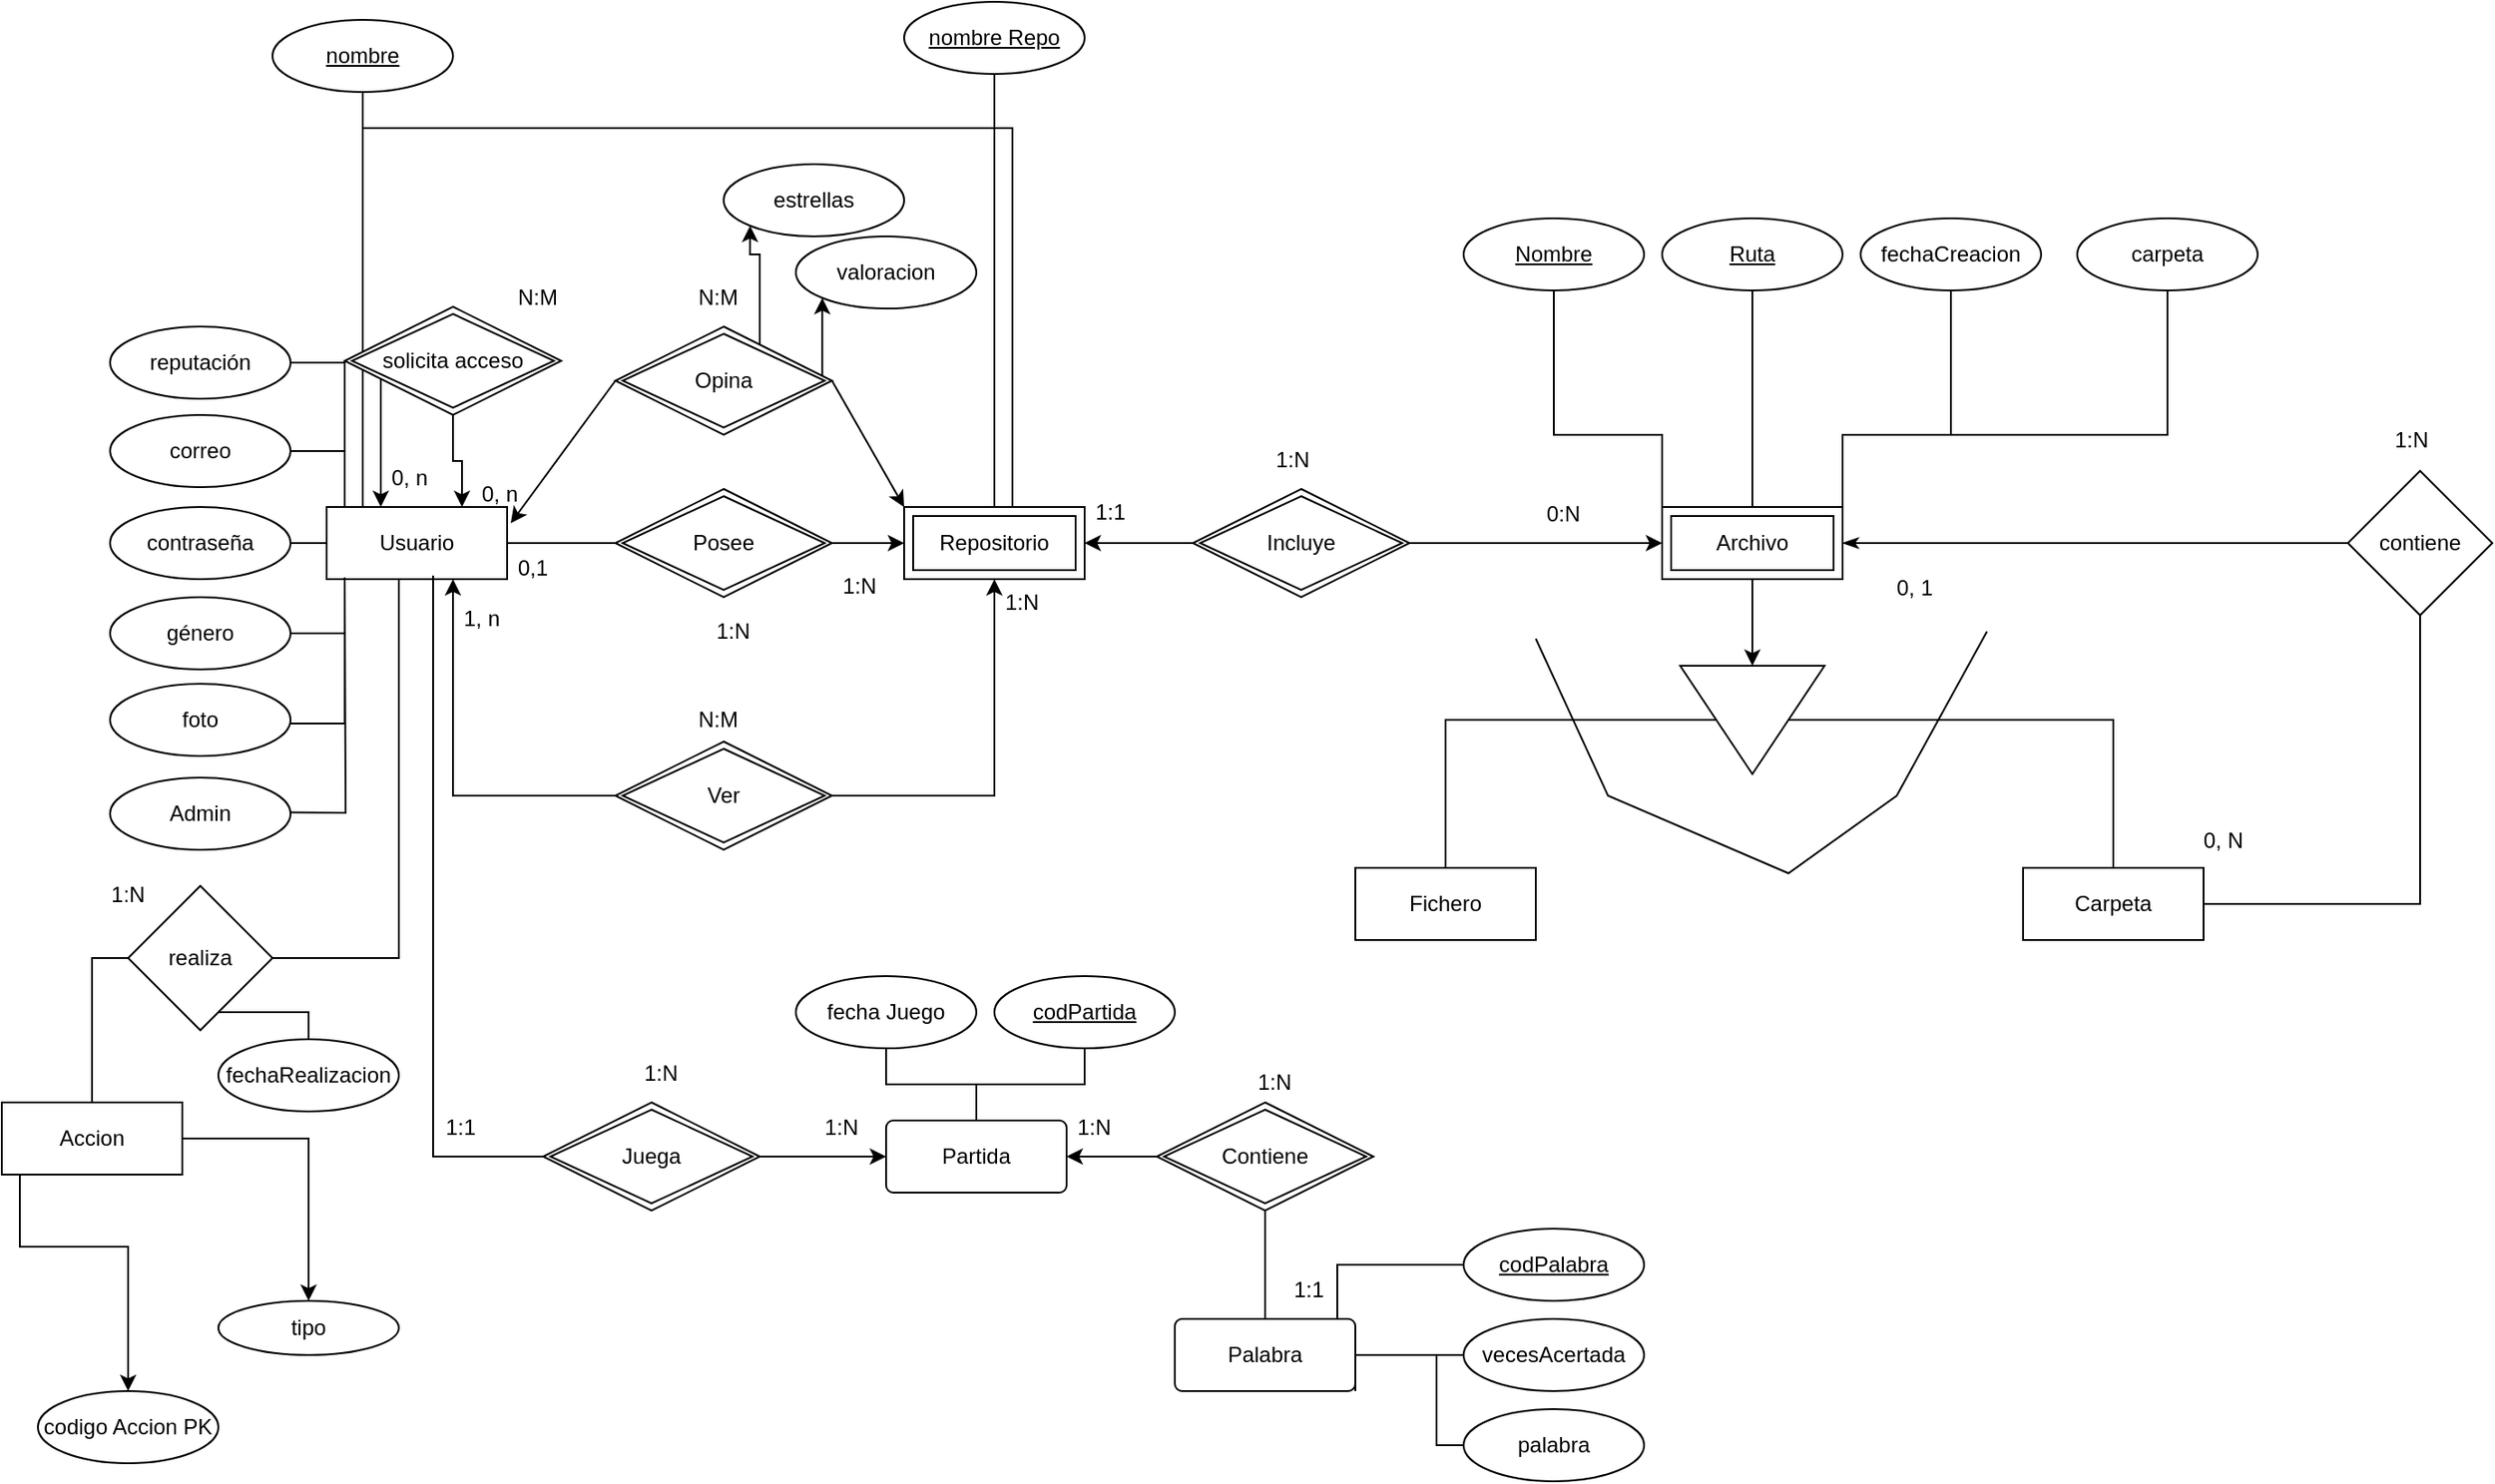 <mxfile version="22.1.21" type="device">
  <diagram name="Página-1" id="vHfaZ6Guj1JaPEUL6cC1">
    <mxGraphModel dx="1393" dy="766" grid="1" gridSize="10" guides="1" tooltips="1" connect="1" arrows="1" fold="1" page="1" pageScale="1" pageWidth="827" pageHeight="1169" math="0" shadow="0">
      <root>
        <mxCell id="0" />
        <mxCell id="1" parent="0" />
        <mxCell id="kwlAMlTlPHPSavqxf0X7-33" style="edgeStyle=orthogonalEdgeStyle;rounded=0;orthogonalLoop=1;jettySize=auto;html=1;entryX=0;entryY=0.5;entryDx=0;entryDy=0;endArrow=none;endFill=0;startArrow=classic;startFill=1;" parent="1" source="kwlAMlTlPHPSavqxf0X7-5" target="kwlAMlTlPHPSavqxf0X7-32" edge="1">
          <mxGeometry relative="1" as="geometry">
            <Array as="points">
              <mxPoint x="260" y="440" />
            </Array>
          </mxGeometry>
        </mxCell>
        <mxCell id="3B_bu-MtHeBOav-xtVas-18" style="edgeStyle=orthogonalEdgeStyle;rounded=0;orthogonalLoop=1;jettySize=auto;html=1;entryX=1;entryY=0.5;entryDx=0;entryDy=0;endArrow=none;endFill=0;" edge="1" parent="1" source="kwlAMlTlPHPSavqxf0X7-5" target="3B_bu-MtHeBOav-xtVas-17">
          <mxGeometry relative="1" as="geometry">
            <Array as="points">
              <mxPoint x="230" y="530" />
            </Array>
          </mxGeometry>
        </mxCell>
        <mxCell id="kwlAMlTlPHPSavqxf0X7-5" value="Usuario" style="whiteSpace=wrap;html=1;align=center;" parent="1" vertex="1">
          <mxGeometry x="190" y="280" width="100" height="40" as="geometry" />
        </mxCell>
        <mxCell id="kwlAMlTlPHPSavqxf0X7-18" style="edgeStyle=orthogonalEdgeStyle;rounded=0;orthogonalLoop=1;jettySize=auto;html=1;endArrow=none;endFill=0;" parent="1" source="kwlAMlTlPHPSavqxf0X7-6" target="kwlAMlTlPHPSavqxf0X7-5" edge="1">
          <mxGeometry relative="1" as="geometry">
            <Array as="points">
              <mxPoint x="210" y="230" />
              <mxPoint x="210" y="230" />
            </Array>
          </mxGeometry>
        </mxCell>
        <mxCell id="kwlAMlTlPHPSavqxf0X7-43" style="edgeStyle=orthogonalEdgeStyle;rounded=0;orthogonalLoop=1;jettySize=auto;html=1;entryX=0.5;entryY=0;entryDx=0;entryDy=0;endArrow=none;endFill=0;" parent="1" source="kwlAMlTlPHPSavqxf0X7-6" target="kwlAMlTlPHPSavqxf0X7-38" edge="1">
          <mxGeometry relative="1" as="geometry">
            <Array as="points">
              <mxPoint x="210" y="70" />
              <mxPoint x="570" y="70" />
              <mxPoint x="570" y="280" />
            </Array>
          </mxGeometry>
        </mxCell>
        <mxCell id="kwlAMlTlPHPSavqxf0X7-6" value="nombre" style="ellipse;whiteSpace=wrap;html=1;align=center;fontStyle=4;" parent="1" vertex="1">
          <mxGeometry x="160" y="10" width="100" height="40" as="geometry" />
        </mxCell>
        <mxCell id="kwlAMlTlPHPSavqxf0X7-19" value="" style="edgeStyle=orthogonalEdgeStyle;rounded=0;orthogonalLoop=1;jettySize=auto;html=1;endArrow=none;endFill=0;" parent="1" source="kwlAMlTlPHPSavqxf0X7-7" target="kwlAMlTlPHPSavqxf0X7-5" edge="1">
          <mxGeometry relative="1" as="geometry">
            <Array as="points">
              <mxPoint x="200" y="200" />
            </Array>
          </mxGeometry>
        </mxCell>
        <mxCell id="kwlAMlTlPHPSavqxf0X7-7" value="reputación" style="ellipse;whiteSpace=wrap;html=1;align=center;" parent="1" vertex="1">
          <mxGeometry x="70" y="180" width="100" height="40" as="geometry" />
        </mxCell>
        <mxCell id="kwlAMlTlPHPSavqxf0X7-20" value="" style="edgeStyle=orthogonalEdgeStyle;rounded=0;orthogonalLoop=1;jettySize=auto;html=1;endArrow=none;endFill=0;" parent="1" source="kwlAMlTlPHPSavqxf0X7-11" target="kwlAMlTlPHPSavqxf0X7-5" edge="1">
          <mxGeometry relative="1" as="geometry">
            <Array as="points">
              <mxPoint x="200" y="249" />
            </Array>
          </mxGeometry>
        </mxCell>
        <mxCell id="kwlAMlTlPHPSavqxf0X7-11" value="correo" style="ellipse;whiteSpace=wrap;html=1;align=center;" parent="1" vertex="1">
          <mxGeometry x="70" y="229" width="100" height="40" as="geometry" />
        </mxCell>
        <mxCell id="kwlAMlTlPHPSavqxf0X7-21" value="" style="edgeStyle=orthogonalEdgeStyle;rounded=0;orthogonalLoop=1;jettySize=auto;html=1;entryX=0;entryY=1;entryDx=0;entryDy=0;endArrow=none;endFill=0;exitX=1;exitY=0.5;exitDx=0;exitDy=0;" parent="1" source="kwlAMlTlPHPSavqxf0X7-14" target="kwlAMlTlPHPSavqxf0X7-5" edge="1">
          <mxGeometry relative="1" as="geometry">
            <mxPoint x="175" y="348" as="sourcePoint" />
            <mxPoint x="195" y="330" as="targetPoint" />
          </mxGeometry>
        </mxCell>
        <mxCell id="kwlAMlTlPHPSavqxf0X7-14" value="contraseña" style="ellipse;whiteSpace=wrap;html=1;align=center;" parent="1" vertex="1">
          <mxGeometry x="70" y="280" width="100" height="40" as="geometry" />
        </mxCell>
        <mxCell id="kwlAMlTlPHPSavqxf0X7-23" style="edgeStyle=orthogonalEdgeStyle;rounded=0;orthogonalLoop=1;jettySize=auto;html=1;entryX=0.25;entryY=1;entryDx=0;entryDy=0;endArrow=none;endFill=0;" parent="1" source="kwlAMlTlPHPSavqxf0X7-16" target="kwlAMlTlPHPSavqxf0X7-5" edge="1">
          <mxGeometry relative="1" as="geometry">
            <mxPoint x="260" y="330" as="targetPoint" />
            <Array as="points">
              <mxPoint x="200" y="350" />
              <mxPoint x="200" y="320" />
            </Array>
          </mxGeometry>
        </mxCell>
        <mxCell id="kwlAMlTlPHPSavqxf0X7-16" value="género" style="ellipse;whiteSpace=wrap;html=1;align=center;" parent="1" vertex="1">
          <mxGeometry x="70" y="330" width="100" height="40" as="geometry" />
        </mxCell>
        <mxCell id="kwlAMlTlPHPSavqxf0X7-22" style="edgeStyle=orthogonalEdgeStyle;rounded=0;orthogonalLoop=1;jettySize=auto;html=1;endArrow=none;endFill=0;" parent="1" source="kwlAMlTlPHPSavqxf0X7-17" edge="1">
          <mxGeometry relative="1" as="geometry">
            <mxPoint x="230" y="320" as="targetPoint" />
            <Array as="points">
              <mxPoint x="200" y="400" />
              <mxPoint x="200" y="320" />
            </Array>
          </mxGeometry>
        </mxCell>
        <mxCell id="kwlAMlTlPHPSavqxf0X7-17" value="foto" style="ellipse;whiteSpace=wrap;html=1;align=center;" parent="1" vertex="1">
          <mxGeometry x="70" y="378" width="100" height="40" as="geometry" />
        </mxCell>
        <mxCell id="kwlAMlTlPHPSavqxf0X7-34" style="edgeStyle=orthogonalEdgeStyle;rounded=0;orthogonalLoop=1;jettySize=auto;html=1;entryX=1;entryY=0.5;entryDx=0;entryDy=0;startArrow=classic;startFill=1;endArrow=none;endFill=0;" parent="1" target="kwlAMlTlPHPSavqxf0X7-32" edge="1">
          <mxGeometry relative="1" as="geometry">
            <mxPoint x="560" y="320" as="sourcePoint" />
            <Array as="points">
              <mxPoint x="560" y="440" />
            </Array>
          </mxGeometry>
        </mxCell>
        <mxCell id="kwlAMlTlPHPSavqxf0X7-27" style="edgeStyle=orthogonalEdgeStyle;rounded=0;orthogonalLoop=1;jettySize=auto;html=1;entryX=0;entryY=0.5;entryDx=0;entryDy=0;" parent="1" source="kwlAMlTlPHPSavqxf0X7-25" edge="1">
          <mxGeometry relative="1" as="geometry">
            <mxPoint x="510" y="300" as="targetPoint" />
          </mxGeometry>
        </mxCell>
        <mxCell id="kwlAMlTlPHPSavqxf0X7-28" style="edgeStyle=orthogonalEdgeStyle;rounded=0;orthogonalLoop=1;jettySize=auto;html=1;entryX=1;entryY=0.5;entryDx=0;entryDy=0;endArrow=none;endFill=0;" parent="1" source="kwlAMlTlPHPSavqxf0X7-25" target="kwlAMlTlPHPSavqxf0X7-5" edge="1">
          <mxGeometry relative="1" as="geometry" />
        </mxCell>
        <mxCell id="kwlAMlTlPHPSavqxf0X7-25" value="Posee" style="shape=rhombus;double=1;perimeter=rhombusPerimeter;whiteSpace=wrap;html=1;align=center;" parent="1" vertex="1">
          <mxGeometry x="350" y="270" width="120" height="60" as="geometry" />
        </mxCell>
        <mxCell id="kwlAMlTlPHPSavqxf0X7-29" value="1:N" style="text;strokeColor=none;fillColor=none;spacingLeft=4;spacingRight=4;overflow=hidden;rotatable=0;points=[[0,0.5],[1,0.5]];portConstraint=eastwest;fontSize=12;whiteSpace=wrap;html=1;" parent="1" vertex="1">
          <mxGeometry x="400" y="335" width="40" height="30" as="geometry" />
        </mxCell>
        <mxCell id="kwlAMlTlPHPSavqxf0X7-30" value="0,1" style="text;strokeColor=none;fillColor=none;spacingLeft=4;spacingRight=4;overflow=hidden;rotatable=0;points=[[0,0.5],[1,0.5]];portConstraint=eastwest;fontSize=12;whiteSpace=wrap;html=1;" parent="1" vertex="1">
          <mxGeometry x="290" y="300" width="40" height="30" as="geometry" />
        </mxCell>
        <mxCell id="kwlAMlTlPHPSavqxf0X7-31" value="1:N" style="text;strokeColor=none;fillColor=none;spacingLeft=4;spacingRight=4;overflow=hidden;rotatable=0;points=[[0,0.5],[1,0.5]];portConstraint=eastwest;fontSize=12;whiteSpace=wrap;html=1;" parent="1" vertex="1">
          <mxGeometry x="470" y="310" width="40" height="30" as="geometry" />
        </mxCell>
        <mxCell id="kwlAMlTlPHPSavqxf0X7-32" value="Ver" style="shape=rhombus;double=1;perimeter=rhombusPerimeter;whiteSpace=wrap;html=1;align=center;" parent="1" vertex="1">
          <mxGeometry x="350" y="410" width="120" height="60" as="geometry" />
        </mxCell>
        <mxCell id="kwlAMlTlPHPSavqxf0X7-35" value="1:N" style="text;strokeColor=none;fillColor=none;spacingLeft=4;spacingRight=4;overflow=hidden;rotatable=0;points=[[0,0.5],[1,0.5]];portConstraint=eastwest;fontSize=12;whiteSpace=wrap;html=1;" parent="1" vertex="1">
          <mxGeometry x="560" y="319" width="40" height="30" as="geometry" />
        </mxCell>
        <mxCell id="kwlAMlTlPHPSavqxf0X7-36" value="1, n&lt;br&gt;" style="text;strokeColor=none;fillColor=none;spacingLeft=4;spacingRight=4;overflow=hidden;rotatable=0;points=[[0,0.5],[1,0.5]];portConstraint=eastwest;fontSize=12;whiteSpace=wrap;html=1;" parent="1" vertex="1">
          <mxGeometry x="260" y="328" width="40" height="30" as="geometry" />
        </mxCell>
        <mxCell id="kwlAMlTlPHPSavqxf0X7-37" value="N:M" style="text;strokeColor=none;fillColor=none;spacingLeft=4;spacingRight=4;overflow=hidden;rotatable=0;points=[[0,0.5],[1,0.5]];portConstraint=eastwest;fontSize=12;whiteSpace=wrap;html=1;" parent="1" vertex="1">
          <mxGeometry x="390" y="384" width="40" height="30" as="geometry" />
        </mxCell>
        <mxCell id="kwlAMlTlPHPSavqxf0X7-38" value="Repositorio" style="shape=ext;margin=3;double=1;whiteSpace=wrap;html=1;align=center;" parent="1" vertex="1">
          <mxGeometry x="510" y="280" width="100" height="40" as="geometry" />
        </mxCell>
        <mxCell id="kwlAMlTlPHPSavqxf0X7-40" style="edgeStyle=orthogonalEdgeStyle;rounded=0;orthogonalLoop=1;jettySize=auto;html=1;entryX=0.5;entryY=0;entryDx=0;entryDy=0;endArrow=none;endFill=0;" parent="1" source="kwlAMlTlPHPSavqxf0X7-39" target="kwlAMlTlPHPSavqxf0X7-38" edge="1">
          <mxGeometry relative="1" as="geometry" />
        </mxCell>
        <mxCell id="kwlAMlTlPHPSavqxf0X7-39" value="nombre Repo" style="ellipse;whiteSpace=wrap;html=1;align=center;fontStyle=4;" parent="1" vertex="1">
          <mxGeometry x="510" width="100" height="40" as="geometry" />
        </mxCell>
        <mxCell id="kwlAMlTlPHPSavqxf0X7-42" style="edgeStyle=orthogonalEdgeStyle;rounded=0;orthogonalLoop=1;jettySize=auto;html=1;entryX=0.5;entryY=1;entryDx=0;entryDy=0;endArrow=none;endFill=0;" parent="1" edge="1">
          <mxGeometry relative="1" as="geometry">
            <mxPoint x="130" y="449.0" as="sourcePoint" />
            <mxPoint x="200" y="319" as="targetPoint" />
          </mxGeometry>
        </mxCell>
        <mxCell id="kwlAMlTlPHPSavqxf0X7-41" value="Admin" style="ellipse;whiteSpace=wrap;html=1;align=center;" parent="1" vertex="1">
          <mxGeometry x="70" y="430" width="100" height="40" as="geometry" />
        </mxCell>
        <mxCell id="kwlAMlTlPHPSavqxf0X7-60" style="edgeStyle=orthogonalEdgeStyle;rounded=0;orthogonalLoop=1;jettySize=auto;html=1;endArrow=classic;endFill=1;exitX=1;exitY=0.5;exitDx=0;exitDy=0;entryX=0;entryY=0.5;entryDx=0;entryDy=0;" parent="1" source="kwlAMlTlPHPSavqxf0X7-62" target="HHF1zuxT_qCgRtnAyrzc-16" edge="1">
          <mxGeometry relative="1" as="geometry">
            <Array as="points" />
            <mxPoint x="890.165" y="399.248" as="sourcePoint" />
            <mxPoint x="920" y="300" as="targetPoint" />
          </mxGeometry>
        </mxCell>
        <mxCell id="0pt8nTZRLrFO9MN8cXnW-5" value="" style="edgeStyle=orthogonalEdgeStyle;rounded=0;orthogonalLoop=1;jettySize=auto;html=1;endArrow=none;endFill=0;startArrow=classicThin;startFill=1;entryX=0;entryY=0.5;entryDx=0;entryDy=0;exitX=1;exitY=0.5;exitDx=0;exitDy=0;" parent="1" source="HHF1zuxT_qCgRtnAyrzc-16" target="0pt8nTZRLrFO9MN8cXnW-3" edge="1">
          <mxGeometry relative="1" as="geometry">
            <Array as="points">
              <mxPoint x="1310" y="300" />
            </Array>
          </mxGeometry>
        </mxCell>
        <mxCell id="kwlAMlTlPHPSavqxf0X7-52" value="Fichero" style="whiteSpace=wrap;html=1;align=center;" parent="1" vertex="1">
          <mxGeometry x="760" y="480" width="100" height="40" as="geometry" />
        </mxCell>
        <mxCell id="kwlAMlTlPHPSavqxf0X7-54" value="Carpeta" style="whiteSpace=wrap;html=1;align=center;" parent="1" vertex="1">
          <mxGeometry x="1130" y="480" width="100" height="40" as="geometry" />
        </mxCell>
        <mxCell id="kwlAMlTlPHPSavqxf0X7-64" style="edgeStyle=orthogonalEdgeStyle;rounded=0;orthogonalLoop=1;jettySize=auto;html=1;entryX=1;entryY=0.5;entryDx=0;entryDy=0;" parent="1" source="kwlAMlTlPHPSavqxf0X7-62" target="kwlAMlTlPHPSavqxf0X7-38" edge="1">
          <mxGeometry relative="1" as="geometry" />
        </mxCell>
        <mxCell id="kwlAMlTlPHPSavqxf0X7-62" value="Incluye" style="shape=rhombus;double=1;perimeter=rhombusPerimeter;whiteSpace=wrap;html=1;align=center;" parent="1" vertex="1">
          <mxGeometry x="670" y="270" width="120" height="60" as="geometry" />
        </mxCell>
        <mxCell id="kwlAMlTlPHPSavqxf0X7-65" value="0:N" style="text;strokeColor=none;fillColor=none;spacingLeft=4;spacingRight=4;overflow=hidden;rotatable=0;points=[[0,0.5],[1,0.5]];portConstraint=eastwest;fontSize=12;whiteSpace=wrap;html=1;" parent="1" vertex="1">
          <mxGeometry x="860" y="270" width="40" height="30" as="geometry" />
        </mxCell>
        <mxCell id="kwlAMlTlPHPSavqxf0X7-66" value="1:1" style="text;strokeColor=none;fillColor=none;spacingLeft=4;spacingRight=4;overflow=hidden;rotatable=0;points=[[0,0.5],[1,0.5]];portConstraint=eastwest;fontSize=12;whiteSpace=wrap;html=1;" parent="1" vertex="1">
          <mxGeometry x="610" y="269" width="40" height="30" as="geometry" />
        </mxCell>
        <mxCell id="kwlAMlTlPHPSavqxf0X7-67" value="1:N" style="text;strokeColor=none;fillColor=none;spacingLeft=4;spacingRight=4;overflow=hidden;rotatable=0;points=[[0,0.5],[1,0.5]];portConstraint=eastwest;fontSize=12;whiteSpace=wrap;html=1;" parent="1" vertex="1">
          <mxGeometry x="710" y="240" width="40" height="30" as="geometry" />
        </mxCell>
        <mxCell id="HHF1zuxT_qCgRtnAyrzc-7" style="edgeStyle=orthogonalEdgeStyle;rounded=0;orthogonalLoop=1;jettySize=auto;html=1;entryX=0.5;entryY=1;entryDx=0;entryDy=0;endArrow=none;endFill=0;exitX=0.5;exitY=0;exitDx=0;exitDy=0;" parent="1" source="kwlAMlTlPHPSavqxf0X7-68" target="HHF1zuxT_qCgRtnAyrzc-6" edge="1">
          <mxGeometry relative="1" as="geometry">
            <mxPoint x="560" y="585" as="sourcePoint" />
            <mxPoint x="640" y="505.0" as="targetPoint" />
            <Array as="points">
              <mxPoint x="550" y="600" />
              <mxPoint x="610" y="600" />
            </Array>
          </mxGeometry>
        </mxCell>
        <mxCell id="HHF1zuxT_qCgRtnAyrzc-15" style="edgeStyle=orthogonalEdgeStyle;rounded=0;orthogonalLoop=1;jettySize=auto;html=1;exitX=0.5;exitY=0;exitDx=0;exitDy=0;entryX=0.5;entryY=1;entryDx=0;entryDy=0;endArrow=none;endFill=0;" parent="1" source="kwlAMlTlPHPSavqxf0X7-68" target="HHF1zuxT_qCgRtnAyrzc-14" edge="1">
          <mxGeometry relative="1" as="geometry" />
        </mxCell>
        <mxCell id="kwlAMlTlPHPSavqxf0X7-68" value="Partida" style="rounded=1;arcSize=10;whiteSpace=wrap;html=1;align=center;" parent="1" vertex="1">
          <mxGeometry x="500" y="620" width="100" height="40" as="geometry" />
        </mxCell>
        <mxCell id="kwlAMlTlPHPSavqxf0X7-72" style="edgeStyle=orthogonalEdgeStyle;rounded=0;orthogonalLoop=1;jettySize=auto;html=1;entryX=0;entryY=0.5;entryDx=0;entryDy=0;endArrow=classic;endFill=1;" parent="1" source="kwlAMlTlPHPSavqxf0X7-70" target="kwlAMlTlPHPSavqxf0X7-68" edge="1">
          <mxGeometry relative="1" as="geometry" />
        </mxCell>
        <mxCell id="kwlAMlTlPHPSavqxf0X7-70" value="Juega" style="shape=rhombus;double=1;perimeter=rhombusPerimeter;whiteSpace=wrap;html=1;align=center;" parent="1" vertex="1">
          <mxGeometry x="310" y="610" width="120" height="60" as="geometry" />
        </mxCell>
        <mxCell id="kwlAMlTlPHPSavqxf0X7-73" style="edgeStyle=orthogonalEdgeStyle;rounded=0;orthogonalLoop=1;jettySize=auto;html=1;entryX=0.59;entryY=0.95;entryDx=0;entryDy=0;entryPerimeter=0;endArrow=none;endFill=0;" parent="1" source="kwlAMlTlPHPSavqxf0X7-70" target="kwlAMlTlPHPSavqxf0X7-5" edge="1">
          <mxGeometry relative="1" as="geometry" />
        </mxCell>
        <mxCell id="kwlAMlTlPHPSavqxf0X7-74" value="1:N" style="text;strokeColor=none;fillColor=none;spacingLeft=4;spacingRight=4;overflow=hidden;rotatable=0;points=[[0,0.5],[1,0.5]];portConstraint=eastwest;fontSize=12;whiteSpace=wrap;html=1;" parent="1" vertex="1">
          <mxGeometry x="460" y="610" width="40" height="30" as="geometry" />
        </mxCell>
        <mxCell id="kwlAMlTlPHPSavqxf0X7-75" value="1:1" style="text;strokeColor=none;fillColor=none;spacingLeft=4;spacingRight=4;overflow=hidden;rotatable=0;points=[[0,0.5],[1,0.5]];portConstraint=eastwest;fontSize=12;whiteSpace=wrap;html=1;" parent="1" vertex="1">
          <mxGeometry x="250" y="610" width="40" height="30" as="geometry" />
        </mxCell>
        <mxCell id="kwlAMlTlPHPSavqxf0X7-76" value="1:N" style="text;strokeColor=none;fillColor=none;spacingLeft=4;spacingRight=4;overflow=hidden;rotatable=0;points=[[0,0.5],[1,0.5]];portConstraint=eastwest;fontSize=12;whiteSpace=wrap;html=1;" parent="1" vertex="1">
          <mxGeometry x="360" y="580" width="40" height="30" as="geometry" />
        </mxCell>
        <mxCell id="kwlAMlTlPHPSavqxf0X7-81" style="edgeStyle=orthogonalEdgeStyle;rounded=0;orthogonalLoop=1;jettySize=auto;html=1;entryX=1;entryY=0.5;entryDx=0;entryDy=0;" parent="1" source="kwlAMlTlPHPSavqxf0X7-79" target="kwlAMlTlPHPSavqxf0X7-68" edge="1">
          <mxGeometry relative="1" as="geometry" />
        </mxCell>
        <mxCell id="kwlAMlTlPHPSavqxf0X7-82" style="edgeStyle=orthogonalEdgeStyle;rounded=0;orthogonalLoop=1;jettySize=auto;html=1;entryX=0.5;entryY=0;entryDx=0;entryDy=0;endArrow=none;endFill=0;" parent="1" source="kwlAMlTlPHPSavqxf0X7-79" target="kwlAMlTlPHPSavqxf0X7-80" edge="1">
          <mxGeometry relative="1" as="geometry" />
        </mxCell>
        <mxCell id="kwlAMlTlPHPSavqxf0X7-79" value="Contiene" style="shape=rhombus;double=1;perimeter=rhombusPerimeter;whiteSpace=wrap;html=1;align=center;" parent="1" vertex="1">
          <mxGeometry x="650" y="610" width="120" height="60" as="geometry" />
        </mxCell>
        <mxCell id="HHF1zuxT_qCgRtnAyrzc-9" style="edgeStyle=orthogonalEdgeStyle;rounded=0;orthogonalLoop=1;jettySize=auto;html=1;entryX=0;entryY=0.5;entryDx=0;entryDy=0;endArrow=none;endFill=0;" parent="1" source="kwlAMlTlPHPSavqxf0X7-80" target="HHF1zuxT_qCgRtnAyrzc-8" edge="1">
          <mxGeometry relative="1" as="geometry">
            <Array as="points">
              <mxPoint x="750" y="700" />
            </Array>
          </mxGeometry>
        </mxCell>
        <mxCell id="HHF1zuxT_qCgRtnAyrzc-11" style="edgeStyle=orthogonalEdgeStyle;rounded=0;orthogonalLoop=1;jettySize=auto;html=1;entryX=0;entryY=0.5;entryDx=0;entryDy=0;endArrow=none;endFill=0;" parent="1" source="kwlAMlTlPHPSavqxf0X7-80" target="HHF1zuxT_qCgRtnAyrzc-10" edge="1">
          <mxGeometry relative="1" as="geometry" />
        </mxCell>
        <mxCell id="HHF1zuxT_qCgRtnAyrzc-13" style="edgeStyle=orthogonalEdgeStyle;rounded=0;orthogonalLoop=1;jettySize=auto;html=1;exitX=1;exitY=1;exitDx=0;exitDy=0;entryX=0;entryY=0.5;entryDx=0;entryDy=0;endArrow=none;endFill=0;" parent="1" source="kwlAMlTlPHPSavqxf0X7-80" target="HHF1zuxT_qCgRtnAyrzc-12" edge="1">
          <mxGeometry relative="1" as="geometry">
            <Array as="points">
              <mxPoint x="760" y="750" />
              <mxPoint x="805" y="750" />
              <mxPoint x="805" y="800" />
            </Array>
          </mxGeometry>
        </mxCell>
        <mxCell id="kwlAMlTlPHPSavqxf0X7-80" value="Palabra" style="rounded=1;arcSize=10;whiteSpace=wrap;html=1;align=center;" parent="1" vertex="1">
          <mxGeometry x="660" y="730" width="100" height="40" as="geometry" />
        </mxCell>
        <mxCell id="kwlAMlTlPHPSavqxf0X7-83" value="1:1" style="text;strokeColor=none;fillColor=none;spacingLeft=4;spacingRight=4;overflow=hidden;rotatable=0;points=[[0,0.5],[1,0.5]];portConstraint=eastwest;fontSize=12;whiteSpace=wrap;html=1;" parent="1" vertex="1">
          <mxGeometry x="720" y="700" width="40" height="30" as="geometry" />
        </mxCell>
        <mxCell id="kwlAMlTlPHPSavqxf0X7-84" value="1:N" style="text;strokeColor=none;fillColor=none;spacingLeft=4;spacingRight=4;overflow=hidden;rotatable=0;points=[[0,0.5],[1,0.5]];portConstraint=eastwest;fontSize=12;whiteSpace=wrap;html=1;" parent="1" vertex="1">
          <mxGeometry x="600" y="610" width="40" height="30" as="geometry" />
        </mxCell>
        <mxCell id="kwlAMlTlPHPSavqxf0X7-85" value="1:N" style="text;strokeColor=none;fillColor=none;spacingLeft=4;spacingRight=4;overflow=hidden;rotatable=0;points=[[0,0.5],[1,0.5]];portConstraint=eastwest;fontSize=12;whiteSpace=wrap;html=1;" parent="1" vertex="1">
          <mxGeometry x="700" y="585" width="40" height="30" as="geometry" />
        </mxCell>
        <mxCell id="0pt8nTZRLrFO9MN8cXnW-4" value="" style="edgeStyle=orthogonalEdgeStyle;rounded=0;orthogonalLoop=1;jettySize=auto;html=1;endArrow=none;endFill=0;" parent="1" source="0pt8nTZRLrFO9MN8cXnW-3" target="kwlAMlTlPHPSavqxf0X7-54" edge="1">
          <mxGeometry relative="1" as="geometry">
            <Array as="points">
              <mxPoint x="1350" y="500" />
            </Array>
          </mxGeometry>
        </mxCell>
        <mxCell id="0pt8nTZRLrFO9MN8cXnW-3" value="contiene" style="rhombus;whiteSpace=wrap;html=1;" parent="1" vertex="1">
          <mxGeometry x="1310" y="260" width="80" height="80" as="geometry" />
        </mxCell>
        <mxCell id="0pt8nTZRLrFO9MN8cXnW-6" value="0, N" style="text;html=1;strokeColor=none;fillColor=none;align=center;verticalAlign=middle;whiteSpace=wrap;rounded=0;" parent="1" vertex="1">
          <mxGeometry x="1211" y="450" width="60" height="30" as="geometry" />
        </mxCell>
        <mxCell id="0pt8nTZRLrFO9MN8cXnW-7" value="0, 1" style="text;html=1;strokeColor=none;fillColor=none;align=center;verticalAlign=middle;whiteSpace=wrap;rounded=0;" parent="1" vertex="1">
          <mxGeometry x="1040" y="310" width="60" height="30" as="geometry" />
        </mxCell>
        <mxCell id="HHF1zuxT_qCgRtnAyrzc-3" style="edgeStyle=orthogonalEdgeStyle;rounded=0;orthogonalLoop=1;jettySize=auto;html=1;entryX=0;entryY=0.5;entryDx=0;entryDy=0;exitX=0.5;exitY=1;exitDx=0;exitDy=0;" parent="1" source="HHF1zuxT_qCgRtnAyrzc-16" target="HHF1zuxT_qCgRtnAyrzc-2" edge="1">
          <mxGeometry relative="1" as="geometry">
            <mxPoint x="980" y="330" as="sourcePoint" />
          </mxGeometry>
        </mxCell>
        <mxCell id="HHF1zuxT_qCgRtnAyrzc-4" style="edgeStyle=orthogonalEdgeStyle;rounded=0;orthogonalLoop=1;jettySize=auto;html=1;entryX=0.5;entryY=0;entryDx=0;entryDy=0;endArrow=none;endFill=0;" parent="1" source="HHF1zuxT_qCgRtnAyrzc-2" target="kwlAMlTlPHPSavqxf0X7-52" edge="1">
          <mxGeometry relative="1" as="geometry" />
        </mxCell>
        <mxCell id="HHF1zuxT_qCgRtnAyrzc-5" style="edgeStyle=orthogonalEdgeStyle;rounded=0;orthogonalLoop=1;jettySize=auto;html=1;entryX=0.5;entryY=0;entryDx=0;entryDy=0;endArrow=none;endFill=0;" parent="1" source="HHF1zuxT_qCgRtnAyrzc-2" target="kwlAMlTlPHPSavqxf0X7-54" edge="1">
          <mxGeometry relative="1" as="geometry" />
        </mxCell>
        <mxCell id="HHF1zuxT_qCgRtnAyrzc-2" value="" style="triangle;whiteSpace=wrap;html=1;rotation=90;" parent="1" vertex="1">
          <mxGeometry x="950" y="358" width="60" height="80" as="geometry" />
        </mxCell>
        <mxCell id="HHF1zuxT_qCgRtnAyrzc-6" value="codPartida" style="ellipse;whiteSpace=wrap;html=1;align=center;fontStyle=4;" parent="1" vertex="1">
          <mxGeometry x="560" y="540" width="100" height="40" as="geometry" />
        </mxCell>
        <mxCell id="HHF1zuxT_qCgRtnAyrzc-8" value="codPalabra" style="ellipse;whiteSpace=wrap;html=1;align=center;fontStyle=4;" parent="1" vertex="1">
          <mxGeometry x="820" y="680" width="100" height="40" as="geometry" />
        </mxCell>
        <mxCell id="HHF1zuxT_qCgRtnAyrzc-10" value="vecesAcertada" style="ellipse;whiteSpace=wrap;html=1;align=center;" parent="1" vertex="1">
          <mxGeometry x="820" y="730" width="100" height="40" as="geometry" />
        </mxCell>
        <mxCell id="HHF1zuxT_qCgRtnAyrzc-12" value="palabra" style="ellipse;whiteSpace=wrap;html=1;align=center;" parent="1" vertex="1">
          <mxGeometry x="820" y="780" width="100" height="40" as="geometry" />
        </mxCell>
        <mxCell id="HHF1zuxT_qCgRtnAyrzc-14" value="fecha Juego" style="ellipse;whiteSpace=wrap;html=1;align=center;" parent="1" vertex="1">
          <mxGeometry x="450" y="540" width="100" height="40" as="geometry" />
        </mxCell>
        <mxCell id="HHF1zuxT_qCgRtnAyrzc-16" value="Archivo" style="shape=ext;margin=3;double=1;whiteSpace=wrap;html=1;align=center;" parent="1" vertex="1">
          <mxGeometry x="930" y="280" width="100" height="40" as="geometry" />
        </mxCell>
        <mxCell id="HHF1zuxT_qCgRtnAyrzc-18" style="edgeStyle=orthogonalEdgeStyle;rounded=0;orthogonalLoop=1;jettySize=auto;html=1;entryX=0.5;entryY=0;entryDx=0;entryDy=0;endArrow=none;endFill=0;exitX=0.5;exitY=1;exitDx=0;exitDy=0;" parent="1" source="HHF1zuxT_qCgRtnAyrzc-17" target="HHF1zuxT_qCgRtnAyrzc-16" edge="1">
          <mxGeometry relative="1" as="geometry">
            <Array as="points">
              <mxPoint x="1090" y="240" />
              <mxPoint x="1030" y="240" />
              <mxPoint x="1030" y="280" />
            </Array>
          </mxGeometry>
        </mxCell>
        <mxCell id="HHF1zuxT_qCgRtnAyrzc-17" value="fechaCreacion" style="ellipse;whiteSpace=wrap;html=1;align=center;" parent="1" vertex="1">
          <mxGeometry x="1040" y="120" width="100" height="40" as="geometry" />
        </mxCell>
        <mxCell id="HHF1zuxT_qCgRtnAyrzc-20" style="edgeStyle=orthogonalEdgeStyle;rounded=0;orthogonalLoop=1;jettySize=auto;html=1;entryX=0.25;entryY=0;entryDx=0;entryDy=0;endArrow=none;endFill=0;exitX=0.5;exitY=1;exitDx=0;exitDy=0;" parent="1" source="HHF1zuxT_qCgRtnAyrzc-19" edge="1">
          <mxGeometry relative="1" as="geometry">
            <Array as="points">
              <mxPoint x="980" y="280" />
            </Array>
            <mxPoint x="985" y="169.596" as="sourcePoint" />
            <mxPoint x="930" y="280" as="targetPoint" />
          </mxGeometry>
        </mxCell>
        <mxCell id="HHF1zuxT_qCgRtnAyrzc-19" value="Ruta" style="ellipse;whiteSpace=wrap;html=1;align=center;fontStyle=4;" parent="1" vertex="1">
          <mxGeometry x="930" y="120" width="100" height="40" as="geometry" />
        </mxCell>
        <mxCell id="HHF1zuxT_qCgRtnAyrzc-22" value="" style="edgeStyle=orthogonalEdgeStyle;rounded=0;orthogonalLoop=1;jettySize=auto;html=1;entryX=0.25;entryY=0;entryDx=0;entryDy=0;endArrow=none;endFill=0;" parent="1" source="HHF1zuxT_qCgRtnAyrzc-21" target="HHF1zuxT_qCgRtnAyrzc-16" edge="1">
          <mxGeometry relative="1" as="geometry">
            <Array as="points">
              <mxPoint x="870" y="240" />
              <mxPoint x="930" y="240" />
              <mxPoint x="930" y="280" />
            </Array>
          </mxGeometry>
        </mxCell>
        <mxCell id="HHF1zuxT_qCgRtnAyrzc-21" value="Nombre" style="ellipse;whiteSpace=wrap;html=1;align=center;fontStyle=4;" parent="1" vertex="1">
          <mxGeometry x="820" y="120" width="100" height="40" as="geometry" />
        </mxCell>
        <mxCell id="Hqbgm0L_hQr76SOQx8Li-1" value="1:N" style="text;strokeColor=none;fillColor=none;spacingLeft=4;spacingRight=4;overflow=hidden;rotatable=0;points=[[0,0.5],[1,0.5]];portConstraint=eastwest;fontSize=12;whiteSpace=wrap;html=1;" parent="1" vertex="1">
          <mxGeometry x="1330" y="229" width="40" height="30" as="geometry" />
        </mxCell>
        <mxCell id="Hqbgm0L_hQr76SOQx8Li-3" style="edgeStyle=orthogonalEdgeStyle;rounded=0;orthogonalLoop=1;jettySize=auto;html=1;endArrow=none;endFill=0;" parent="1" source="Hqbgm0L_hQr76SOQx8Li-2" edge="1">
          <mxGeometry relative="1" as="geometry">
            <mxPoint x="1030" y="280" as="targetPoint" />
            <Array as="points">
              <mxPoint x="1210" y="240" />
              <mxPoint x="1030" y="240" />
            </Array>
          </mxGeometry>
        </mxCell>
        <mxCell id="Hqbgm0L_hQr76SOQx8Li-2" value="carpeta" style="ellipse;whiteSpace=wrap;html=1;align=center;" parent="1" vertex="1">
          <mxGeometry x="1160" y="120" width="100" height="40" as="geometry" />
        </mxCell>
        <mxCell id="Hqbgm0L_hQr76SOQx8Li-5" value="" style="endArrow=none;html=1;rounded=0;" parent="1" edge="1">
          <mxGeometry width="50" height="50" relative="1" as="geometry">
            <mxPoint x="860" y="353" as="sourcePoint" />
            <mxPoint x="1110" y="349" as="targetPoint" />
            <Array as="points">
              <mxPoint x="900" y="440" />
              <mxPoint x="1000" y="483" />
              <mxPoint x="1060" y="440" />
            </Array>
          </mxGeometry>
        </mxCell>
        <mxCell id="Hqbgm0L_hQr76SOQx8Li-7" style="edgeStyle=orthogonalEdgeStyle;rounded=0;orthogonalLoop=1;jettySize=auto;html=1;entryX=0.75;entryY=0;entryDx=0;entryDy=0;" parent="1" source="Hqbgm0L_hQr76SOQx8Li-6" target="kwlAMlTlPHPSavqxf0X7-5" edge="1">
          <mxGeometry relative="1" as="geometry" />
        </mxCell>
        <mxCell id="Hqbgm0L_hQr76SOQx8Li-8" style="edgeStyle=orthogonalEdgeStyle;rounded=0;orthogonalLoop=1;jettySize=auto;html=1;" parent="1" source="Hqbgm0L_hQr76SOQx8Li-6" edge="1">
          <mxGeometry relative="1" as="geometry">
            <mxPoint x="220" y="280" as="targetPoint" />
            <Array as="points">
              <mxPoint x="220" y="210" />
              <mxPoint x="220" y="280" />
            </Array>
          </mxGeometry>
        </mxCell>
        <mxCell id="Hqbgm0L_hQr76SOQx8Li-6" value="solicita acceso" style="shape=rhombus;double=1;perimeter=rhombusPerimeter;whiteSpace=wrap;html=1;align=center;" parent="1" vertex="1">
          <mxGeometry x="200" y="169" width="120" height="60" as="geometry" />
        </mxCell>
        <mxCell id="Hqbgm0L_hQr76SOQx8Li-9" value="N:M" style="text;strokeColor=none;fillColor=none;spacingLeft=4;spacingRight=4;overflow=hidden;rotatable=0;points=[[0,0.5],[1,0.5]];portConstraint=eastwest;fontSize=12;whiteSpace=wrap;html=1;" parent="1" vertex="1">
          <mxGeometry x="290" y="150" width="40" height="30" as="geometry" />
        </mxCell>
        <mxCell id="Hqbgm0L_hQr76SOQx8Li-10" value="0, n" style="text;strokeColor=none;fillColor=none;spacingLeft=4;spacingRight=4;overflow=hidden;rotatable=0;points=[[0,0.5],[1,0.5]];portConstraint=eastwest;fontSize=12;whiteSpace=wrap;html=1;" parent="1" vertex="1">
          <mxGeometry x="220" y="250" width="40" height="30" as="geometry" />
        </mxCell>
        <mxCell id="Hqbgm0L_hQr76SOQx8Li-12" value="0, n" style="text;strokeColor=none;fillColor=none;spacingLeft=4;spacingRight=4;overflow=hidden;rotatable=0;points=[[0,0.5],[1,0.5]];portConstraint=eastwest;fontSize=12;whiteSpace=wrap;html=1;" parent="1" vertex="1">
          <mxGeometry x="270" y="259" width="40" height="30" as="geometry" />
        </mxCell>
        <mxCell id="3B_bu-MtHeBOav-xtVas-10" style="edgeStyle=orthogonalEdgeStyle;rounded=0;orthogonalLoop=1;jettySize=auto;html=1;entryX=0;entryY=1;entryDx=0;entryDy=0;" edge="1" parent="1" source="3B_bu-MtHeBOav-xtVas-2" target="3B_bu-MtHeBOav-xtVas-8">
          <mxGeometry relative="1" as="geometry">
            <Array as="points">
              <mxPoint x="430" y="140" />
              <mxPoint x="425" y="140" />
            </Array>
          </mxGeometry>
        </mxCell>
        <mxCell id="3B_bu-MtHeBOav-xtVas-11" style="edgeStyle=orthogonalEdgeStyle;rounded=0;orthogonalLoop=1;jettySize=auto;html=1;entryX=0;entryY=1;entryDx=0;entryDy=0;" edge="1" parent="1" source="3B_bu-MtHeBOav-xtVas-2" target="3B_bu-MtHeBOav-xtVas-9">
          <mxGeometry relative="1" as="geometry">
            <Array as="points">
              <mxPoint x="460" y="180" />
              <mxPoint x="460" y="180" />
            </Array>
          </mxGeometry>
        </mxCell>
        <mxCell id="3B_bu-MtHeBOav-xtVas-2" value="Opina" style="shape=rhombus;double=1;perimeter=rhombusPerimeter;whiteSpace=wrap;html=1;align=center;" vertex="1" parent="1">
          <mxGeometry x="350" y="180" width="120" height="60" as="geometry" />
        </mxCell>
        <mxCell id="3B_bu-MtHeBOav-xtVas-3" value="" style="endArrow=classic;html=1;rounded=0;entryX=0.55;entryY=1;entryDx=0;entryDy=0;entryPerimeter=0;exitX=0;exitY=0.5;exitDx=0;exitDy=0;" edge="1" parent="1" source="3B_bu-MtHeBOav-xtVas-2" target="Hqbgm0L_hQr76SOQx8Li-12">
          <mxGeometry width="50" height="50" relative="1" as="geometry">
            <mxPoint x="370" y="210" as="sourcePoint" />
            <mxPoint x="420" y="160" as="targetPoint" />
          </mxGeometry>
        </mxCell>
        <mxCell id="3B_bu-MtHeBOav-xtVas-5" value="" style="endArrow=classic;html=1;rounded=0;entryX=0;entryY=0;entryDx=0;entryDy=0;exitX=1;exitY=0.5;exitDx=0;exitDy=0;" edge="1" parent="1" source="3B_bu-MtHeBOav-xtVas-2" target="kwlAMlTlPHPSavqxf0X7-38">
          <mxGeometry width="50" height="50" relative="1" as="geometry">
            <mxPoint x="360" y="220" as="sourcePoint" />
            <mxPoint x="302" y="299" as="targetPoint" />
          </mxGeometry>
        </mxCell>
        <mxCell id="3B_bu-MtHeBOav-xtVas-6" value="N:M" style="text;strokeColor=none;fillColor=none;spacingLeft=4;spacingRight=4;overflow=hidden;rotatable=0;points=[[0,0.5],[1,0.5]];portConstraint=eastwest;fontSize=12;whiteSpace=wrap;html=1;" vertex="1" parent="1">
          <mxGeometry x="390" y="150" width="40" height="30" as="geometry" />
        </mxCell>
        <mxCell id="3B_bu-MtHeBOav-xtVas-8" value="estrellas" style="ellipse;whiteSpace=wrap;html=1;align=center;" vertex="1" parent="1">
          <mxGeometry x="410" y="90" width="100" height="40" as="geometry" />
        </mxCell>
        <mxCell id="3B_bu-MtHeBOav-xtVas-9" value="valoracion" style="ellipse;whiteSpace=wrap;html=1;align=center;" vertex="1" parent="1">
          <mxGeometry x="450" y="130" width="100" height="40" as="geometry" />
        </mxCell>
        <mxCell id="3B_bu-MtHeBOav-xtVas-19" style="edgeStyle=orthogonalEdgeStyle;rounded=0;orthogonalLoop=1;jettySize=auto;html=1;entryX=0;entryY=0.5;entryDx=0;entryDy=0;endArrow=none;endFill=0;" edge="1" parent="1" source="3B_bu-MtHeBOav-xtVas-12" target="3B_bu-MtHeBOav-xtVas-17">
          <mxGeometry relative="1" as="geometry" />
        </mxCell>
        <mxCell id="3B_bu-MtHeBOav-xtVas-20" style="edgeStyle=orthogonalEdgeStyle;rounded=0;orthogonalLoop=1;jettySize=auto;html=1;entryX=0.5;entryY=0;entryDx=0;entryDy=0;" edge="1" parent="1" source="3B_bu-MtHeBOav-xtVas-12" target="3B_bu-MtHeBOav-xtVas-14">
          <mxGeometry relative="1" as="geometry">
            <Array as="points">
              <mxPoint x="20" y="690" />
              <mxPoint x="80" y="690" />
            </Array>
          </mxGeometry>
        </mxCell>
        <mxCell id="3B_bu-MtHeBOav-xtVas-21" value="" style="edgeStyle=orthogonalEdgeStyle;rounded=0;orthogonalLoop=1;jettySize=auto;html=1;" edge="1" parent="1" source="3B_bu-MtHeBOav-xtVas-12" target="3B_bu-MtHeBOav-xtVas-15">
          <mxGeometry relative="1" as="geometry" />
        </mxCell>
        <mxCell id="3B_bu-MtHeBOav-xtVas-12" value="Accion" style="whiteSpace=wrap;html=1;align=center;" vertex="1" parent="1">
          <mxGeometry x="10" y="610" width="100" height="40" as="geometry" />
        </mxCell>
        <mxCell id="3B_bu-MtHeBOav-xtVas-14" value="codigo Accion PK" style="ellipse;whiteSpace=wrap;html=1;align=center;" vertex="1" parent="1">
          <mxGeometry x="30" y="770" width="100" height="40" as="geometry" />
        </mxCell>
        <mxCell id="3B_bu-MtHeBOav-xtVas-15" value="tipo" style="ellipse;whiteSpace=wrap;html=1;align=center;" vertex="1" parent="1">
          <mxGeometry x="130" y="720" width="100" height="30" as="geometry" />
        </mxCell>
        <mxCell id="3B_bu-MtHeBOav-xtVas-24" style="edgeStyle=orthogonalEdgeStyle;rounded=0;orthogonalLoop=1;jettySize=auto;html=1;entryX=0.5;entryY=0;entryDx=0;entryDy=0;endArrow=none;endFill=0;" edge="1" parent="1" source="3B_bu-MtHeBOav-xtVas-17" target="3B_bu-MtHeBOav-xtVas-23">
          <mxGeometry relative="1" as="geometry">
            <Array as="points">
              <mxPoint x="180" y="560" />
            </Array>
          </mxGeometry>
        </mxCell>
        <mxCell id="3B_bu-MtHeBOav-xtVas-17" value="realiza" style="rhombus;whiteSpace=wrap;html=1;" vertex="1" parent="1">
          <mxGeometry x="80" y="490" width="80" height="80" as="geometry" />
        </mxCell>
        <mxCell id="3B_bu-MtHeBOav-xtVas-22" value="1:N" style="text;html=1;strokeColor=none;fillColor=none;align=center;verticalAlign=middle;whiteSpace=wrap;rounded=0;" vertex="1" parent="1">
          <mxGeometry x="50" y="480" width="60" height="30" as="geometry" />
        </mxCell>
        <mxCell id="3B_bu-MtHeBOav-xtVas-23" value="fechaRealizacion" style="ellipse;whiteSpace=wrap;html=1;align=center;" vertex="1" parent="1">
          <mxGeometry x="130" y="575" width="100" height="40" as="geometry" />
        </mxCell>
      </root>
    </mxGraphModel>
  </diagram>
</mxfile>

